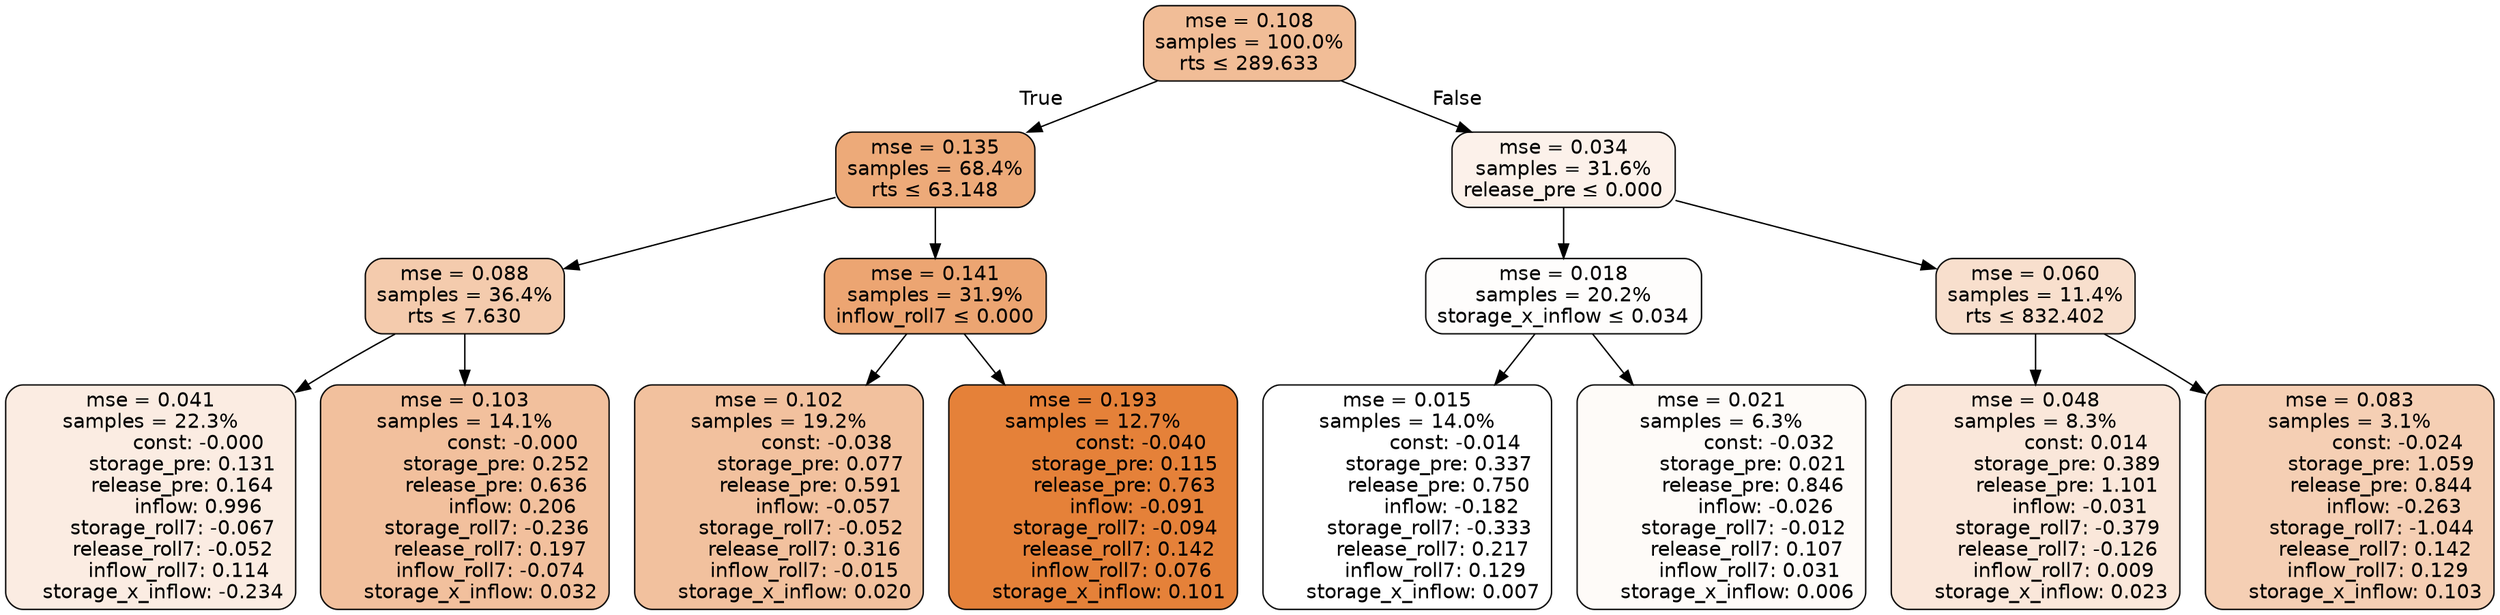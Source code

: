 digraph tree {
bgcolor="transparent"
node [shape=rectangle, style="filled, rounded", color="black", fontname=helvetica] ;
edge [fontname=helvetica] ;
	"0" [label="mse = 0.108
samples = 100.0%
rts &le; 289.633", fillcolor="#f1bd97"]
	"1" [label="mse = 0.135
samples = 68.4%
rts &le; 63.148", fillcolor="#edaa79"]
	"2" [label="mse = 0.088
samples = 36.4%
rts &le; 7.630", fillcolor="#f4cbad"]
	"3" [label="mse = 0.041
samples = 22.3%
               const: -0.000
          storage_pre: 0.131
          release_pre: 0.164
               inflow: 0.996
       storage_roll7: -0.067
       release_roll7: -0.052
         inflow_roll7: 0.114
    storage_x_inflow: -0.234", fillcolor="#fbece2"]
	"4" [label="mse = 0.103
samples = 14.1%
               const: -0.000
          storage_pre: 0.252
          release_pre: 0.636
               inflow: 0.206
       storage_roll7: -0.236
        release_roll7: 0.197
        inflow_roll7: -0.074
     storage_x_inflow: 0.032", fillcolor="#f2c09d"]
	"5" [label="mse = 0.141
samples = 31.9%
inflow_roll7 &le; 0.000", fillcolor="#eca572"]
	"6" [label="mse = 0.102
samples = 19.2%
               const: -0.038
          storage_pre: 0.077
          release_pre: 0.591
              inflow: -0.057
       storage_roll7: -0.052
        release_roll7: 0.316
        inflow_roll7: -0.015
     storage_x_inflow: 0.020", fillcolor="#f2c19e"]
	"7" [label="mse = 0.193
samples = 12.7%
               const: -0.040
          storage_pre: 0.115
          release_pre: 0.763
              inflow: -0.091
       storage_roll7: -0.094
        release_roll7: 0.142
         inflow_roll7: 0.076
     storage_x_inflow: 0.101", fillcolor="#e58139"]
	"8" [label="mse = 0.034
samples = 31.6%
release_pre &le; 0.000", fillcolor="#fcf1ea"]
	"9" [label="mse = 0.018
samples = 20.2%
storage_x_inflow &le; 0.034", fillcolor="#fefdfc"]
	"10" [label="mse = 0.015
samples = 14.0%
               const: -0.014
          storage_pre: 0.337
          release_pre: 0.750
              inflow: -0.182
       storage_roll7: -0.333
        release_roll7: 0.217
         inflow_roll7: 0.129
     storage_x_inflow: 0.007", fillcolor="#ffffff"]
	"11" [label="mse = 0.021
samples = 6.3%
               const: -0.032
          storage_pre: 0.021
          release_pre: 0.846
              inflow: -0.026
       storage_roll7: -0.012
        release_roll7: 0.107
         inflow_roll7: 0.031
     storage_x_inflow: 0.006", fillcolor="#fefbf8"]
	"12" [label="mse = 0.060
samples = 11.4%
rts &le; 832.402", fillcolor="#f8dfcd"]
	"13" [label="mse = 0.048
samples = 8.3%
                const: 0.014
          storage_pre: 0.389
          release_pre: 1.101
              inflow: -0.031
       storage_roll7: -0.379
       release_roll7: -0.126
         inflow_roll7: 0.009
     storage_x_inflow: 0.023", fillcolor="#fae7da"]
	"14" [label="mse = 0.083
samples = 3.1%
               const: -0.024
          storage_pre: 1.059
          release_pre: 0.844
              inflow: -0.263
       storage_roll7: -1.044
        release_roll7: 0.142
         inflow_roll7: 0.129
     storage_x_inflow: 0.103", fillcolor="#f5cfb4"]

	"0" -> "1" [labeldistance=2.5, labelangle=45, headlabel="True"]
	"1" -> "2"
	"2" -> "3"
	"2" -> "4"
	"1" -> "5"
	"5" -> "6"
	"5" -> "7"
	"0" -> "8" [labeldistance=2.5, labelangle=-45, headlabel="False"]
	"8" -> "9"
	"9" -> "10"
	"9" -> "11"
	"8" -> "12"
	"12" -> "13"
	"12" -> "14"
}